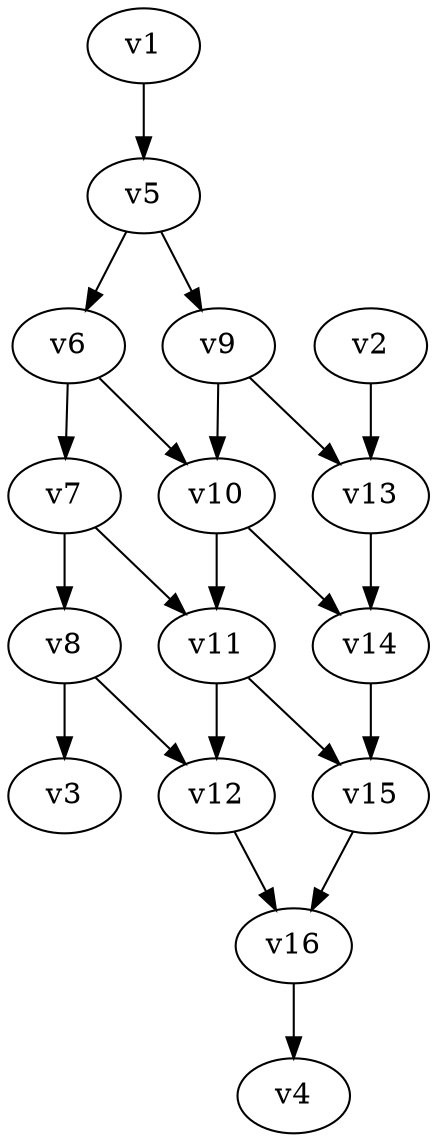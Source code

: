 digraph fishnet_2x3_0 {
overall_factor=1;
multiplicity_factor=1;
v1;
v2;
v3;
v4;
v5 [int_id="V_3_SCALAR_000"];
v6 [int_id="V_3_SCALAR_000"];
v7 [int_id="V_3_SCALAR_000"];
v8 [int_id="V_3_SCALAR_000"];
v9 [int_id="V_3_SCALAR_000"];
v10 [int_id="V_4_SCALAR_0000"];
v11 [int_id="V_4_SCALAR_0000"];
v12 [int_id="V_3_SCALAR_000"];
v13 [int_id="V_3_SCALAR_000"];
v14 [int_id="V_3_SCALAR_000"];
v15 [int_id="V_3_SCALAR_000"];
v16 [int_id="V_3_SCALAR_000"];
v1 -> v5 [pdg=1000, name=p1, mom=p1];
v2 -> v13 [pdg=1000, name=p2, mom=p2];
v8 -> v3 [pdg=1000, name=p3, mom=p3];
v16 -> v4 [pdg=1000, name=p4, mom=p4];
v5 -> v6 [pdg=1000, name=q1];
v6 -> v7 [pdg=1000, name=q2];
v7 -> v8 [pdg=1000, name=q3];
v9 -> v10 [pdg=1000, name=q4];
v10 -> v11 [pdg=1000, name=q5, lmb_index=0];
v11 -> v12 [pdg=1000, name=q6, lmb_index=1];
v13 -> v14 [pdg=1000, name=q7];
v14 -> v15 [pdg=1000, name=q8];
v15 -> v16 [pdg=1000, name=q9];
v5 -> v9 [pdg=1000, name=q10];
v6 -> v10 [pdg=1000, name=q11, lmb_index=2];
v7 -> v11 [pdg=1000, name=q12];
v8 -> v12 [pdg=1000, name=q13];
v9 -> v13 [pdg=1000, name=q14];
v10 -> v14 [pdg=1000, name=q15, lmb_index=3];
v11 -> v15 [pdg=1000, name=q16, lmb_index=4];
v12 -> v16 [pdg=1000, name=q17, lmb_index=5];
}
